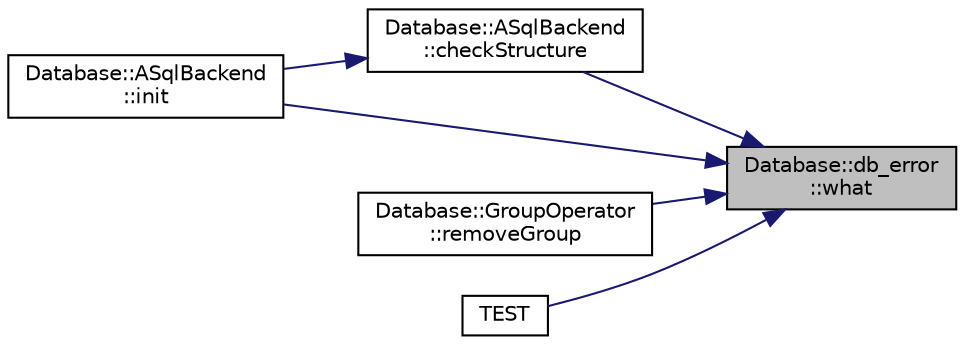 digraph "Database::db_error::what"
{
 // LATEX_PDF_SIZE
  edge [fontname="Helvetica",fontsize="10",labelfontname="Helvetica",labelfontsize="10"];
  node [fontname="Helvetica",fontsize="10",shape=record];
  rankdir="RL";
  Node1 [label="Database::db_error\l::what",height=0.2,width=0.4,color="black", fillcolor="grey75", style="filled", fontcolor="black",tooltip=" "];
  Node1 -> Node2 [dir="back",color="midnightblue",fontsize="10",style="solid",fontname="Helvetica"];
  Node2 [label="Database::ASqlBackend\l::checkStructure",height=0.2,width=0.4,color="black", fillcolor="white", style="filled",URL="$class_database_1_1_a_sql_backend.html#ad00a7bed2c2268620552f6c1a64616f5",tooltip="validate database consistency"];
  Node2 -> Node3 [dir="back",color="midnightblue",fontsize="10",style="solid",fontname="Helvetica"];
  Node3 [label="Database::ASqlBackend\l::init",height=0.2,width=0.4,color="black", fillcolor="white", style="filled",URL="$class_database_1_1_a_sql_backend.html#a8c4e2051ff9292e1635902200233c954",tooltip="initialize database connection"];
  Node1 -> Node3 [dir="back",color="midnightblue",fontsize="10",style="solid",fontname="Helvetica"];
  Node1 -> Node4 [dir="back",color="midnightblue",fontsize="10",style="solid",fontname="Helvetica"];
  Node4 [label="Database::GroupOperator\l::removeGroup",height=0.2,width=0.4,color="black", fillcolor="white", style="filled",URL="$class_database_1_1_group_operator.html#a44f76a88b5837cadec2a921400d33315",tooltip=" "];
  Node1 -> Node5 [dir="back",color="midnightblue",fontsize="10",style="solid",fontname="Helvetica"];
  Node5 [label="TEST",height=0.2,width=0.4,color="black", fillcolor="white", style="filled",URL="$db__error__tests_8cpp.html#ab457fb60f1ef5725501cdcf175f03d6c",tooltip=" "];
}
